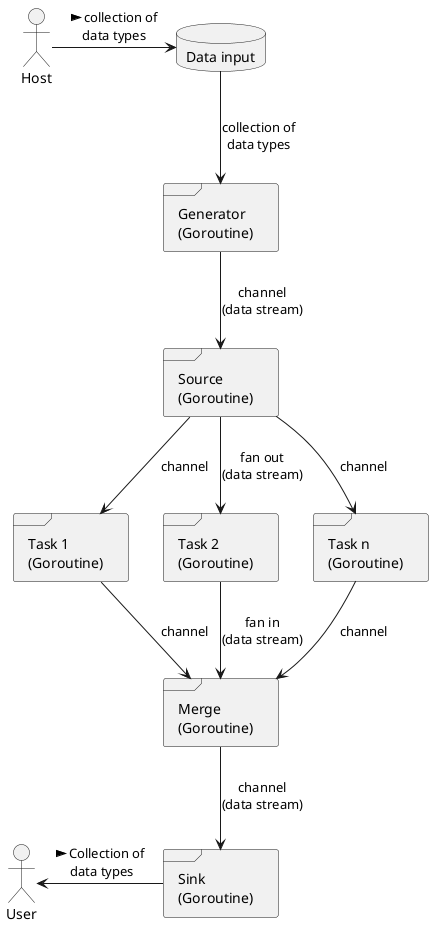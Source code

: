 @startuml idiom-fan

actor "Host" as host
actor "User" as usr

Database "Data input" as inputData {
}
frame "Generator\n(Goroutine)" as generator {
}
frame "Source\n(Goroutine)" as source {
}
frame "Task 1\n(Goroutine)" as task1 {
}
frame "Task 2\n(Goroutine)" as task2 {
}
frame "Task n\n(Goroutine)" as taskn {
}
frame "Merge\n(Goroutine)" as merge {
}
frame "Sink\n(Goroutine)" as sink {
}

host -> inputData: > collection of\ndata types
inputData --> generator: collection of\ndata types
generator --> source: channel\n(data stream)
source --> task1: channel
source --> task2: fan out\n(data stream)
source --> taskn: channel
task1 --> merge: channel
task2 --> merge: fan in\n(data stream)
taskn --> merge: channel
merge --> sink: channel\n(data stream)
usr <- sink: > Collection of\n data types
@enduml